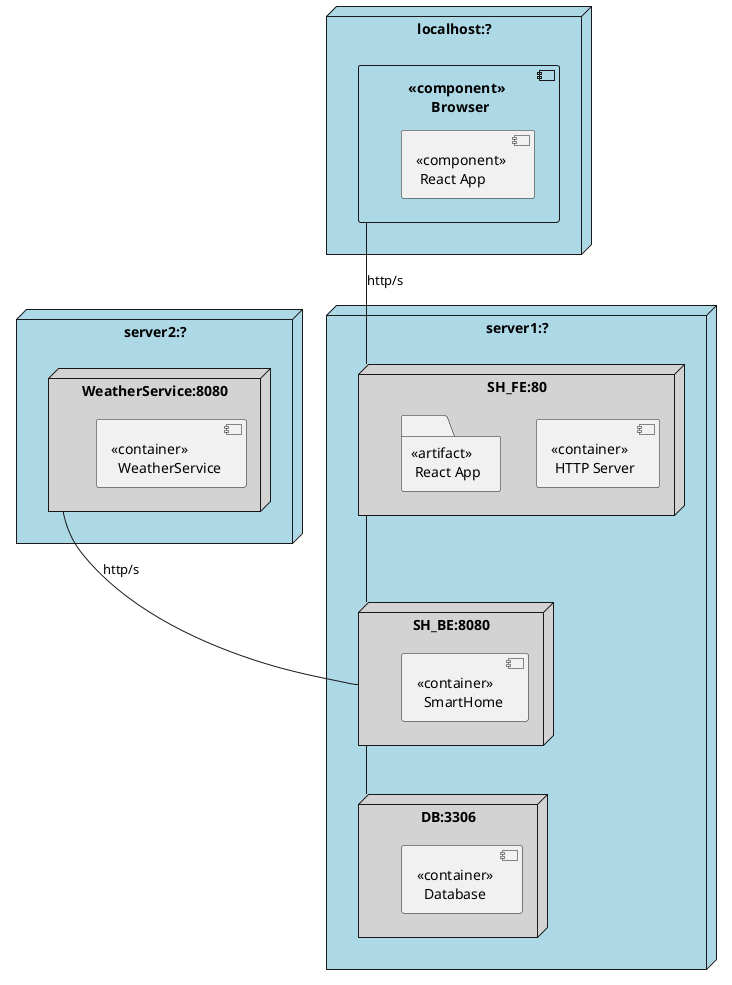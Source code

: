 @startuml
'https://plantuml.com/deployment-diagram


node "server2:?" #lightblue{
    node "WeatherService:8080" as WS #lightgrey{
        component "<<container>> \n  WeatherService"
    }
}

node "localhost:?" as LH #lightblue{
    component "<<component>> \n Browser" as browser{
        component "<<component>> \n React App"
    }

}


node "server1:?" as docker #lightblue{
    node "SH_FE:80" as SH_FE #lightgrey{
            component "<<container>> \n HTTP Server"
            folder "<<artifact>> \n React App" {
            }
        }
        node "SH_BE:8080" as SH_BE #lightgrey{
            component "<<container>> \n  SmartHome"
        }
        node "DB:3306" as DB #lightgrey{
            component "<<container>> \n  Database"
        }
        }


WS -- SH_BE : http/s

SH_BE -- DB
SH_FE -- SH_BE
SH_FE -u- browser : http/s



@enduml